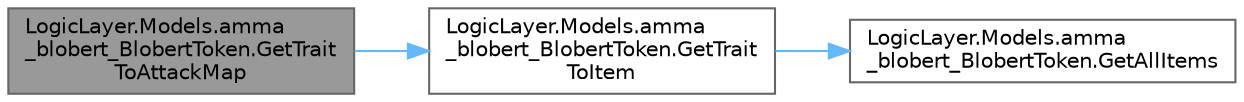 digraph "LogicLayer.Models.amma_blobert_BlobertToken.GetTraitToAttackMap"
{
 // LATEX_PDF_SIZE
  bgcolor="transparent";
  edge [fontname=Helvetica,fontsize=10,labelfontname=Helvetica,labelfontsize=10];
  node [fontname=Helvetica,fontsize=10,shape=box,height=0.2,width=0.4];
  rankdir="LR";
  Node1 [id="Node000001",label="LogicLayer.Models.amma\l_blobert_BlobertToken.GetTrait\lToAttackMap",height=0.2,width=0.4,color="gray40", fillcolor="grey60", style="filled", fontcolor="black",tooltip="Retrieves a map of traits to attacks associated with the Blobert."];
  Node1 -> Node2 [id="edge1_Node000001_Node000002",color="steelblue1",style="solid",tooltip=" "];
  Node2 [id="Node000002",label="LogicLayer.Models.amma\l_blobert_BlobertToken.GetTrait\lToItem",height=0.2,width=0.4,color="grey40", fillcolor="white", style="filled",URL="$class_logic_layer_1_1_models_1_1amma__blobert___blobert_token.html#ab36f289e03da1a80e8bf73491d56924d",tooltip="Retrieves a map of traits name to items associated with the Blobert."];
  Node2 -> Node3 [id="edge2_Node000002_Node000003",color="steelblue1",style="solid",tooltip=" "];
  Node3 [id="Node000003",label="LogicLayer.Models.amma\l_blobert_BlobertToken.GetAllItems",height=0.2,width=0.4,color="grey40", fillcolor="white", style="filled",URL="$class_logic_layer_1_1_models_1_1amma__blobert___blobert_token.html#a36096bd3cdfdf74a79bb1199b979a055",tooltip="Retrieves all items associated with the Blobert."];
}
